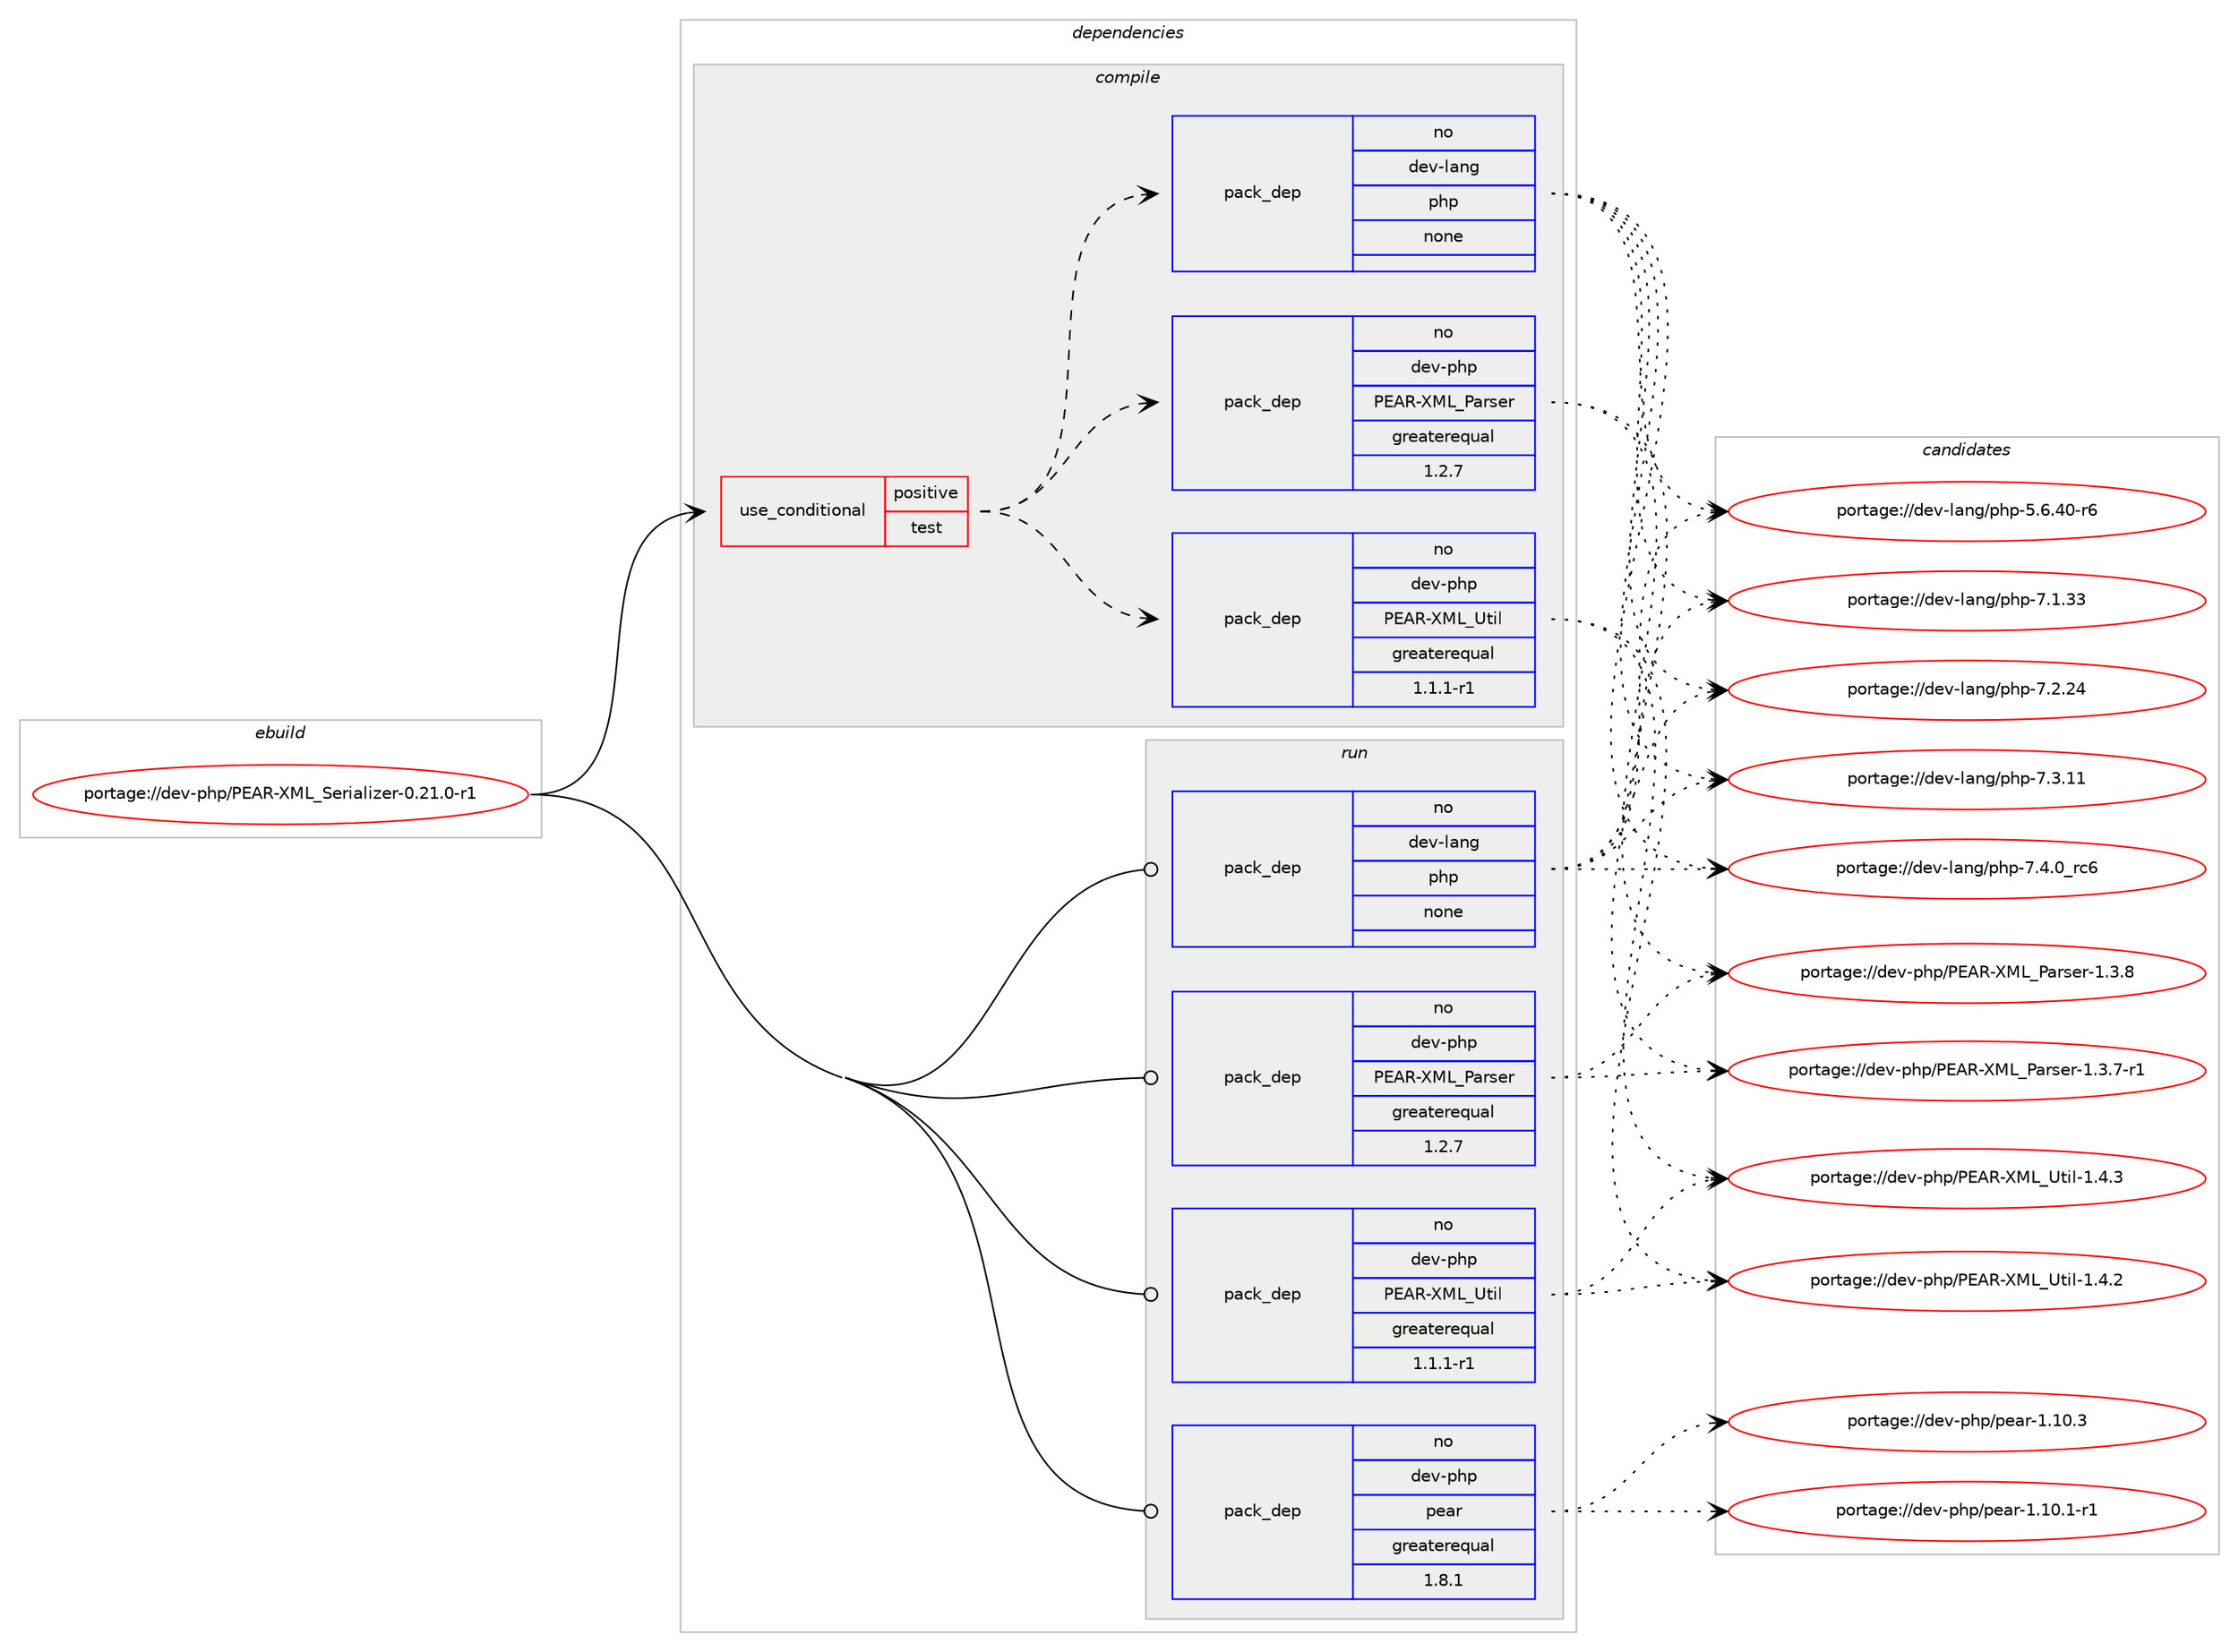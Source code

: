 digraph prolog {

# *************
# Graph options
# *************

newrank=true;
concentrate=true;
compound=true;
graph [rankdir=LR,fontname=Helvetica,fontsize=10,ranksep=1.5];#, ranksep=2.5, nodesep=0.2];
edge  [arrowhead=vee];
node  [fontname=Helvetica,fontsize=10];

# **********
# The ebuild
# **********

subgraph cluster_leftcol {
color=gray;
rank=same;
label=<<i>ebuild</i>>;
id [label="portage://dev-php/PEAR-XML_Serializer-0.21.0-r1", color=red, width=4, href="../dev-php/PEAR-XML_Serializer-0.21.0-r1.svg"];
}

# ****************
# The dependencies
# ****************

subgraph cluster_midcol {
color=gray;
label=<<i>dependencies</i>>;
subgraph cluster_compile {
fillcolor="#eeeeee";
style=filled;
label=<<i>compile</i>>;
subgraph cond24011 {
dependency124300 [label=<<TABLE BORDER="0" CELLBORDER="1" CELLSPACING="0" CELLPADDING="4"><TR><TD ROWSPAN="3" CELLPADDING="10">use_conditional</TD></TR><TR><TD>positive</TD></TR><TR><TD>test</TD></TR></TABLE>>, shape=none, color=red];
subgraph pack97092 {
dependency124301 [label=<<TABLE BORDER="0" CELLBORDER="1" CELLSPACING="0" CELLPADDING="4" WIDTH="220"><TR><TD ROWSPAN="6" CELLPADDING="30">pack_dep</TD></TR><TR><TD WIDTH="110">no</TD></TR><TR><TD>dev-lang</TD></TR><TR><TD>php</TD></TR><TR><TD>none</TD></TR><TR><TD></TD></TR></TABLE>>, shape=none, color=blue];
}
dependency124300:e -> dependency124301:w [weight=20,style="dashed",arrowhead="vee"];
subgraph pack97093 {
dependency124302 [label=<<TABLE BORDER="0" CELLBORDER="1" CELLSPACING="0" CELLPADDING="4" WIDTH="220"><TR><TD ROWSPAN="6" CELLPADDING="30">pack_dep</TD></TR><TR><TD WIDTH="110">no</TD></TR><TR><TD>dev-php</TD></TR><TR><TD>PEAR-XML_Parser</TD></TR><TR><TD>greaterequal</TD></TR><TR><TD>1.2.7</TD></TR></TABLE>>, shape=none, color=blue];
}
dependency124300:e -> dependency124302:w [weight=20,style="dashed",arrowhead="vee"];
subgraph pack97094 {
dependency124303 [label=<<TABLE BORDER="0" CELLBORDER="1" CELLSPACING="0" CELLPADDING="4" WIDTH="220"><TR><TD ROWSPAN="6" CELLPADDING="30">pack_dep</TD></TR><TR><TD WIDTH="110">no</TD></TR><TR><TD>dev-php</TD></TR><TR><TD>PEAR-XML_Util</TD></TR><TR><TD>greaterequal</TD></TR><TR><TD>1.1.1-r1</TD></TR></TABLE>>, shape=none, color=blue];
}
dependency124300:e -> dependency124303:w [weight=20,style="dashed",arrowhead="vee"];
}
id:e -> dependency124300:w [weight=20,style="solid",arrowhead="vee"];
}
subgraph cluster_compileandrun {
fillcolor="#eeeeee";
style=filled;
label=<<i>compile and run</i>>;
}
subgraph cluster_run {
fillcolor="#eeeeee";
style=filled;
label=<<i>run</i>>;
subgraph pack97095 {
dependency124304 [label=<<TABLE BORDER="0" CELLBORDER="1" CELLSPACING="0" CELLPADDING="4" WIDTH="220"><TR><TD ROWSPAN="6" CELLPADDING="30">pack_dep</TD></TR><TR><TD WIDTH="110">no</TD></TR><TR><TD>dev-lang</TD></TR><TR><TD>php</TD></TR><TR><TD>none</TD></TR><TR><TD></TD></TR></TABLE>>, shape=none, color=blue];
}
id:e -> dependency124304:w [weight=20,style="solid",arrowhead="odot"];
subgraph pack97096 {
dependency124305 [label=<<TABLE BORDER="0" CELLBORDER="1" CELLSPACING="0" CELLPADDING="4" WIDTH="220"><TR><TD ROWSPAN="6" CELLPADDING="30">pack_dep</TD></TR><TR><TD WIDTH="110">no</TD></TR><TR><TD>dev-php</TD></TR><TR><TD>PEAR-XML_Parser</TD></TR><TR><TD>greaterequal</TD></TR><TR><TD>1.2.7</TD></TR></TABLE>>, shape=none, color=blue];
}
id:e -> dependency124305:w [weight=20,style="solid",arrowhead="odot"];
subgraph pack97097 {
dependency124306 [label=<<TABLE BORDER="0" CELLBORDER="1" CELLSPACING="0" CELLPADDING="4" WIDTH="220"><TR><TD ROWSPAN="6" CELLPADDING="30">pack_dep</TD></TR><TR><TD WIDTH="110">no</TD></TR><TR><TD>dev-php</TD></TR><TR><TD>PEAR-XML_Util</TD></TR><TR><TD>greaterequal</TD></TR><TR><TD>1.1.1-r1</TD></TR></TABLE>>, shape=none, color=blue];
}
id:e -> dependency124306:w [weight=20,style="solid",arrowhead="odot"];
subgraph pack97098 {
dependency124307 [label=<<TABLE BORDER="0" CELLBORDER="1" CELLSPACING="0" CELLPADDING="4" WIDTH="220"><TR><TD ROWSPAN="6" CELLPADDING="30">pack_dep</TD></TR><TR><TD WIDTH="110">no</TD></TR><TR><TD>dev-php</TD></TR><TR><TD>pear</TD></TR><TR><TD>greaterequal</TD></TR><TR><TD>1.8.1</TD></TR></TABLE>>, shape=none, color=blue];
}
id:e -> dependency124307:w [weight=20,style="solid",arrowhead="odot"];
}
}

# **************
# The candidates
# **************

subgraph cluster_choices {
rank=same;
color=gray;
label=<<i>candidates</i>>;

subgraph choice97092 {
color=black;
nodesep=1;
choiceportage100101118451089711010347112104112455346544652484511454 [label="portage://dev-lang/php-5.6.40-r6", color=red, width=4,href="../dev-lang/php-5.6.40-r6.svg"];
choiceportage10010111845108971101034711210411245554649465151 [label="portage://dev-lang/php-7.1.33", color=red, width=4,href="../dev-lang/php-7.1.33.svg"];
choiceportage10010111845108971101034711210411245554650465052 [label="portage://dev-lang/php-7.2.24", color=red, width=4,href="../dev-lang/php-7.2.24.svg"];
choiceportage10010111845108971101034711210411245554651464949 [label="portage://dev-lang/php-7.3.11", color=red, width=4,href="../dev-lang/php-7.3.11.svg"];
choiceportage100101118451089711010347112104112455546524648951149954 [label="portage://dev-lang/php-7.4.0_rc6", color=red, width=4,href="../dev-lang/php-7.4.0_rc6.svg"];
dependency124301:e -> choiceportage100101118451089711010347112104112455346544652484511454:w [style=dotted,weight="100"];
dependency124301:e -> choiceportage10010111845108971101034711210411245554649465151:w [style=dotted,weight="100"];
dependency124301:e -> choiceportage10010111845108971101034711210411245554650465052:w [style=dotted,weight="100"];
dependency124301:e -> choiceportage10010111845108971101034711210411245554651464949:w [style=dotted,weight="100"];
dependency124301:e -> choiceportage100101118451089711010347112104112455546524648951149954:w [style=dotted,weight="100"];
}
subgraph choice97093 {
color=black;
nodesep=1;
choiceportage100101118451121041124780696582458877769580971141151011144549465146554511449 [label="portage://dev-php/PEAR-XML_Parser-1.3.7-r1", color=red, width=4,href="../dev-php/PEAR-XML_Parser-1.3.7-r1.svg"];
choiceportage10010111845112104112478069658245887776958097114115101114454946514656 [label="portage://dev-php/PEAR-XML_Parser-1.3.8", color=red, width=4,href="../dev-php/PEAR-XML_Parser-1.3.8.svg"];
dependency124302:e -> choiceportage100101118451121041124780696582458877769580971141151011144549465146554511449:w [style=dotted,weight="100"];
dependency124302:e -> choiceportage10010111845112104112478069658245887776958097114115101114454946514656:w [style=dotted,weight="100"];
}
subgraph choice97094 {
color=black;
nodesep=1;
choiceportage100101118451121041124780696582458877769585116105108454946524650 [label="portage://dev-php/PEAR-XML_Util-1.4.2", color=red, width=4,href="../dev-php/PEAR-XML_Util-1.4.2.svg"];
choiceportage100101118451121041124780696582458877769585116105108454946524651 [label="portage://dev-php/PEAR-XML_Util-1.4.3", color=red, width=4,href="../dev-php/PEAR-XML_Util-1.4.3.svg"];
dependency124303:e -> choiceportage100101118451121041124780696582458877769585116105108454946524650:w [style=dotted,weight="100"];
dependency124303:e -> choiceportage100101118451121041124780696582458877769585116105108454946524651:w [style=dotted,weight="100"];
}
subgraph choice97095 {
color=black;
nodesep=1;
choiceportage100101118451089711010347112104112455346544652484511454 [label="portage://dev-lang/php-5.6.40-r6", color=red, width=4,href="../dev-lang/php-5.6.40-r6.svg"];
choiceportage10010111845108971101034711210411245554649465151 [label="portage://dev-lang/php-7.1.33", color=red, width=4,href="../dev-lang/php-7.1.33.svg"];
choiceportage10010111845108971101034711210411245554650465052 [label="portage://dev-lang/php-7.2.24", color=red, width=4,href="../dev-lang/php-7.2.24.svg"];
choiceportage10010111845108971101034711210411245554651464949 [label="portage://dev-lang/php-7.3.11", color=red, width=4,href="../dev-lang/php-7.3.11.svg"];
choiceportage100101118451089711010347112104112455546524648951149954 [label="portage://dev-lang/php-7.4.0_rc6", color=red, width=4,href="../dev-lang/php-7.4.0_rc6.svg"];
dependency124304:e -> choiceportage100101118451089711010347112104112455346544652484511454:w [style=dotted,weight="100"];
dependency124304:e -> choiceportage10010111845108971101034711210411245554649465151:w [style=dotted,weight="100"];
dependency124304:e -> choiceportage10010111845108971101034711210411245554650465052:w [style=dotted,weight="100"];
dependency124304:e -> choiceportage10010111845108971101034711210411245554651464949:w [style=dotted,weight="100"];
dependency124304:e -> choiceportage100101118451089711010347112104112455546524648951149954:w [style=dotted,weight="100"];
}
subgraph choice97096 {
color=black;
nodesep=1;
choiceportage100101118451121041124780696582458877769580971141151011144549465146554511449 [label="portage://dev-php/PEAR-XML_Parser-1.3.7-r1", color=red, width=4,href="../dev-php/PEAR-XML_Parser-1.3.7-r1.svg"];
choiceportage10010111845112104112478069658245887776958097114115101114454946514656 [label="portage://dev-php/PEAR-XML_Parser-1.3.8", color=red, width=4,href="../dev-php/PEAR-XML_Parser-1.3.8.svg"];
dependency124305:e -> choiceportage100101118451121041124780696582458877769580971141151011144549465146554511449:w [style=dotted,weight="100"];
dependency124305:e -> choiceportage10010111845112104112478069658245887776958097114115101114454946514656:w [style=dotted,weight="100"];
}
subgraph choice97097 {
color=black;
nodesep=1;
choiceportage100101118451121041124780696582458877769585116105108454946524650 [label="portage://dev-php/PEAR-XML_Util-1.4.2", color=red, width=4,href="../dev-php/PEAR-XML_Util-1.4.2.svg"];
choiceportage100101118451121041124780696582458877769585116105108454946524651 [label="portage://dev-php/PEAR-XML_Util-1.4.3", color=red, width=4,href="../dev-php/PEAR-XML_Util-1.4.3.svg"];
dependency124306:e -> choiceportage100101118451121041124780696582458877769585116105108454946524650:w [style=dotted,weight="100"];
dependency124306:e -> choiceportage100101118451121041124780696582458877769585116105108454946524651:w [style=dotted,weight="100"];
}
subgraph choice97098 {
color=black;
nodesep=1;
choiceportage100101118451121041124711210197114454946494846494511449 [label="portage://dev-php/pear-1.10.1-r1", color=red, width=4,href="../dev-php/pear-1.10.1-r1.svg"];
choiceportage10010111845112104112471121019711445494649484651 [label="portage://dev-php/pear-1.10.3", color=red, width=4,href="../dev-php/pear-1.10.3.svg"];
dependency124307:e -> choiceportage100101118451121041124711210197114454946494846494511449:w [style=dotted,weight="100"];
dependency124307:e -> choiceportage10010111845112104112471121019711445494649484651:w [style=dotted,weight="100"];
}
}

}
